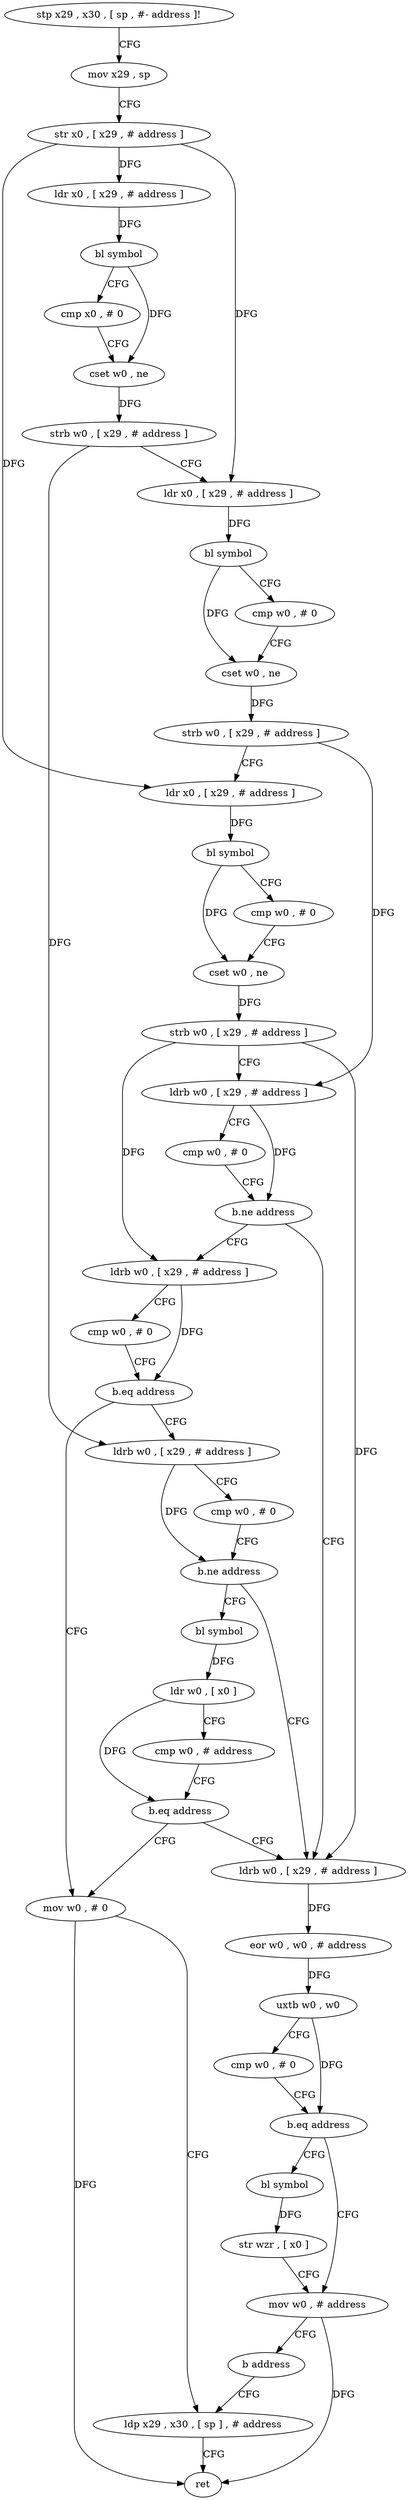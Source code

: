 digraph "func" {
"4522648" [label = "stp x29 , x30 , [ sp , #- address ]!" ]
"4522652" [label = "mov x29 , sp" ]
"4522656" [label = "str x0 , [ x29 , # address ]" ]
"4522660" [label = "ldr x0 , [ x29 , # address ]" ]
"4522664" [label = "bl symbol" ]
"4522668" [label = "cmp x0 , # 0" ]
"4522672" [label = "cset w0 , ne" ]
"4522676" [label = "strb w0 , [ x29 , # address ]" ]
"4522680" [label = "ldr x0 , [ x29 , # address ]" ]
"4522684" [label = "bl symbol" ]
"4522688" [label = "cmp w0 , # 0" ]
"4522692" [label = "cset w0 , ne" ]
"4522696" [label = "strb w0 , [ x29 , # address ]" ]
"4522700" [label = "ldr x0 , [ x29 , # address ]" ]
"4522704" [label = "bl symbol" ]
"4522708" [label = "cmp w0 , # 0" ]
"4522712" [label = "cset w0 , ne" ]
"4522716" [label = "strb w0 , [ x29 , # address ]" ]
"4522720" [label = "ldrb w0 , [ x29 , # address ]" ]
"4522724" [label = "cmp w0 , # 0" ]
"4522728" [label = "b.ne address" ]
"4522772" [label = "ldrb w0 , [ x29 , # address ]" ]
"4522732" [label = "ldrb w0 , [ x29 , # address ]" ]
"4522776" [label = "eor w0 , w0 , # address" ]
"4522780" [label = "uxtb w0 , w0" ]
"4522784" [label = "cmp w0 , # 0" ]
"4522788" [label = "b.eq address" ]
"4522800" [label = "mov w0 , # address" ]
"4522792" [label = "bl symbol" ]
"4522736" [label = "cmp w0 , # 0" ]
"4522740" [label = "b.eq address" ]
"4522808" [label = "mov w0 , # 0" ]
"4522744" [label = "ldrb w0 , [ x29 , # address ]" ]
"4522804" [label = "b address" ]
"4522812" [label = "ldp x29 , x30 , [ sp ] , # address" ]
"4522796" [label = "str wzr , [ x0 ]" ]
"4522748" [label = "cmp w0 , # 0" ]
"4522752" [label = "b.ne address" ]
"4522756" [label = "bl symbol" ]
"4522816" [label = "ret" ]
"4522760" [label = "ldr w0 , [ x0 ]" ]
"4522764" [label = "cmp w0 , # address" ]
"4522768" [label = "b.eq address" ]
"4522648" -> "4522652" [ label = "CFG" ]
"4522652" -> "4522656" [ label = "CFG" ]
"4522656" -> "4522660" [ label = "DFG" ]
"4522656" -> "4522680" [ label = "DFG" ]
"4522656" -> "4522700" [ label = "DFG" ]
"4522660" -> "4522664" [ label = "DFG" ]
"4522664" -> "4522668" [ label = "CFG" ]
"4522664" -> "4522672" [ label = "DFG" ]
"4522668" -> "4522672" [ label = "CFG" ]
"4522672" -> "4522676" [ label = "DFG" ]
"4522676" -> "4522680" [ label = "CFG" ]
"4522676" -> "4522744" [ label = "DFG" ]
"4522680" -> "4522684" [ label = "DFG" ]
"4522684" -> "4522688" [ label = "CFG" ]
"4522684" -> "4522692" [ label = "DFG" ]
"4522688" -> "4522692" [ label = "CFG" ]
"4522692" -> "4522696" [ label = "DFG" ]
"4522696" -> "4522700" [ label = "CFG" ]
"4522696" -> "4522720" [ label = "DFG" ]
"4522700" -> "4522704" [ label = "DFG" ]
"4522704" -> "4522708" [ label = "CFG" ]
"4522704" -> "4522712" [ label = "DFG" ]
"4522708" -> "4522712" [ label = "CFG" ]
"4522712" -> "4522716" [ label = "DFG" ]
"4522716" -> "4522720" [ label = "CFG" ]
"4522716" -> "4522772" [ label = "DFG" ]
"4522716" -> "4522732" [ label = "DFG" ]
"4522720" -> "4522724" [ label = "CFG" ]
"4522720" -> "4522728" [ label = "DFG" ]
"4522724" -> "4522728" [ label = "CFG" ]
"4522728" -> "4522772" [ label = "CFG" ]
"4522728" -> "4522732" [ label = "CFG" ]
"4522772" -> "4522776" [ label = "DFG" ]
"4522732" -> "4522736" [ label = "CFG" ]
"4522732" -> "4522740" [ label = "DFG" ]
"4522776" -> "4522780" [ label = "DFG" ]
"4522780" -> "4522784" [ label = "CFG" ]
"4522780" -> "4522788" [ label = "DFG" ]
"4522784" -> "4522788" [ label = "CFG" ]
"4522788" -> "4522800" [ label = "CFG" ]
"4522788" -> "4522792" [ label = "CFG" ]
"4522800" -> "4522804" [ label = "CFG" ]
"4522800" -> "4522816" [ label = "DFG" ]
"4522792" -> "4522796" [ label = "DFG" ]
"4522736" -> "4522740" [ label = "CFG" ]
"4522740" -> "4522808" [ label = "CFG" ]
"4522740" -> "4522744" [ label = "CFG" ]
"4522808" -> "4522812" [ label = "CFG" ]
"4522808" -> "4522816" [ label = "DFG" ]
"4522744" -> "4522748" [ label = "CFG" ]
"4522744" -> "4522752" [ label = "DFG" ]
"4522804" -> "4522812" [ label = "CFG" ]
"4522812" -> "4522816" [ label = "CFG" ]
"4522796" -> "4522800" [ label = "CFG" ]
"4522748" -> "4522752" [ label = "CFG" ]
"4522752" -> "4522772" [ label = "CFG" ]
"4522752" -> "4522756" [ label = "CFG" ]
"4522756" -> "4522760" [ label = "DFG" ]
"4522760" -> "4522764" [ label = "CFG" ]
"4522760" -> "4522768" [ label = "DFG" ]
"4522764" -> "4522768" [ label = "CFG" ]
"4522768" -> "4522808" [ label = "CFG" ]
"4522768" -> "4522772" [ label = "CFG" ]
}
